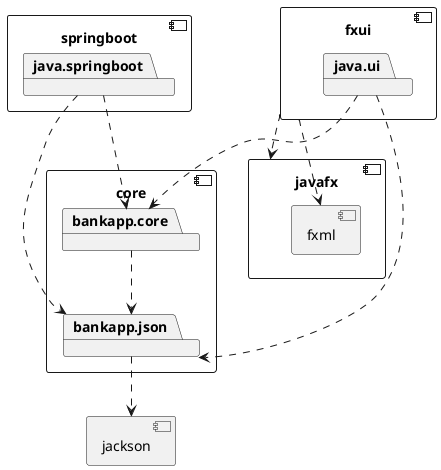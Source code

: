 @startuml

component core {
    package bankapp.core
    package bankapp.json
}

bankapp.core ..> bankapp.json
component jackson {
}

component springboot {
    package java.springboot
}

component fxui {
    package java.ui
}

java.ui ..> bankapp.core
java.ui ..> bankapp.json
bankapp.json ..> jackson

component javafx {
    component fxml
}

fxui ..> javafx
fxui ..> fxml

java.springboot ..> bankapp.core
java.springboot ..> bankapp.json


@enduml